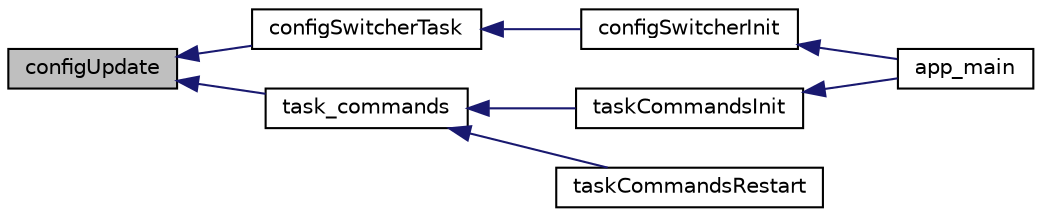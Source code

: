 digraph "configUpdate"
{
  edge [fontname="Helvetica",fontsize="10",labelfontname="Helvetica",labelfontsize="10"];
  node [fontname="Helvetica",fontsize="10",shape=record];
  rankdir="LR";
  Node82 [label="configUpdate",height=0.2,width=0.4,color="black", fillcolor="grey75", style="filled", fontcolor="black"];
  Node82 -> Node83 [dir="back",color="midnightblue",fontsize="10",style="solid",fontname="Helvetica"];
  Node83 [label="configSwitcherTask",height=0.2,width=0.4,color="black", fillcolor="white", style="filled",URL="$config__switcher_8c.html#af5af5079d1982d42e165039e6de7e40a",tooltip="TASK - Config switcher task, internal config reloading. "];
  Node83 -> Node84 [dir="back",color="midnightblue",fontsize="10",style="solid",fontname="Helvetica"];
  Node84 [label="configSwitcherInit",height=0.2,width=0.4,color="black", fillcolor="white", style="filled",URL="$config__switcher_8h.html#aafed047c8d04b814a85239e031cbad7b",tooltip="Initializing the config switching functionality. "];
  Node84 -> Node85 [dir="back",color="midnightblue",fontsize="10",style="solid",fontname="Helvetica"];
  Node85 [label="app_main",height=0.2,width=0.4,color="black", fillcolor="white", style="filled",URL="$flipmouse__fabi__esp32__kbdmouse__main_8c.html#abce06be17fc37d675118a678a8100a36",tooltip="Main task, created by esp-idf. "];
  Node82 -> Node86 [dir="back",color="midnightblue",fontsize="10",style="solid",fontname="Helvetica"];
  Node86 [label="task_commands",height=0.2,width=0.4,color="black", fillcolor="white", style="filled",URL="$task__commands_8c.html#a7b36c39275d773aaedcb327ef4e1516f"];
  Node86 -> Node87 [dir="back",color="midnightblue",fontsize="10",style="solid",fontname="Helvetica"];
  Node87 [label="taskCommandsInit",height=0.2,width=0.4,color="black", fillcolor="white", style="filled",URL="$task__commands_8h.html#aedb896e40753227f80768e09d3748419",tooltip="Init the command parser. "];
  Node87 -> Node85 [dir="back",color="midnightblue",fontsize="10",style="solid",fontname="Helvetica"];
  Node86 -> Node88 [dir="back",color="midnightblue",fontsize="10",style="solid",fontname="Helvetica"];
  Node88 [label="taskCommandsRestart",height=0.2,width=0.4,color="black", fillcolor="white", style="filled",URL="$task__commands_8h.html#a26091155b4d85093239033d689f363d0",tooltip="Restart the command parser task. "];
}
